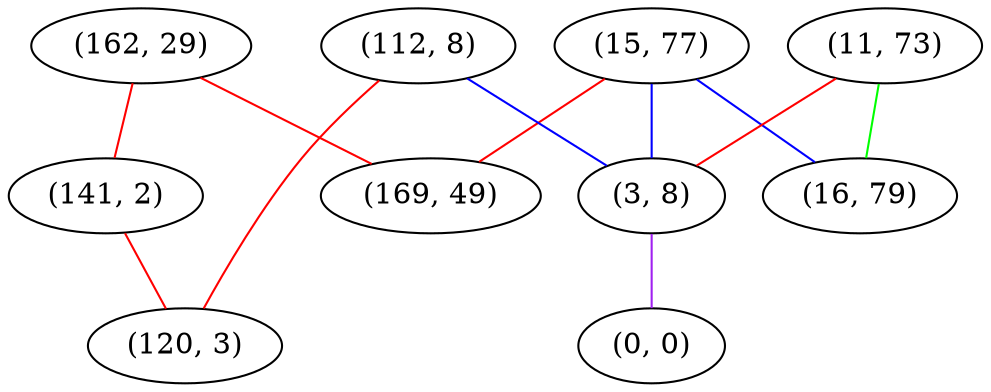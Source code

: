 graph "" {
"(162, 29)";
"(15, 77)";
"(141, 2)";
"(112, 8)";
"(11, 73)";
"(3, 8)";
"(120, 3)";
"(0, 0)";
"(169, 49)";
"(16, 79)";
"(162, 29)" -- "(141, 2)"  [color=red, key=0, weight=1];
"(162, 29)" -- "(169, 49)"  [color=red, key=0, weight=1];
"(15, 77)" -- "(3, 8)"  [color=blue, key=0, weight=3];
"(15, 77)" -- "(169, 49)"  [color=red, key=0, weight=1];
"(15, 77)" -- "(16, 79)"  [color=blue, key=0, weight=3];
"(141, 2)" -- "(120, 3)"  [color=red, key=0, weight=1];
"(112, 8)" -- "(3, 8)"  [color=blue, key=0, weight=3];
"(112, 8)" -- "(120, 3)"  [color=red, key=0, weight=1];
"(11, 73)" -- "(3, 8)"  [color=red, key=0, weight=1];
"(11, 73)" -- "(16, 79)"  [color=green, key=0, weight=2];
"(3, 8)" -- "(0, 0)"  [color=purple, key=0, weight=4];
}
